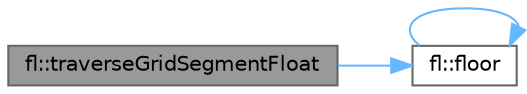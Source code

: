 digraph "fl::traverseGridSegmentFloat"
{
 // INTERACTIVE_SVG=YES
 // LATEX_PDF_SIZE
  bgcolor="transparent";
  edge [fontname=Helvetica,fontsize=10,labelfontname=Helvetica,labelfontsize=10];
  node [fontname=Helvetica,fontsize=10,shape=box,height=0.2,width=0.4];
  rankdir="LR";
  Node1 [id="Node000001",label="fl::traverseGridSegmentFloat",height=0.2,width=0.4,color="gray40", fillcolor="grey60", style="filled", fontcolor="black",tooltip="Traverse a grid segment using floating point arithmetic."];
  Node1 -> Node2 [id="edge1_Node000001_Node000002",color="steelblue1",style="solid",tooltip=" "];
  Node2 [id="Node000002",label="fl::floor",height=0.2,width=0.4,color="grey40", fillcolor="white", style="filled",URL="$d4/d36/namespacefl_abf2eb86d68f7e91af38b5ed1b2cafda3.html#abf2eb86d68f7e91af38b5ed1b2cafda3",tooltip=" "];
  Node2 -> Node2 [id="edge2_Node000002_Node000002",color="steelblue1",style="solid",tooltip=" "];
}
